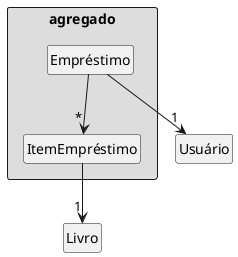 @startuml
hide empty members
hide circle
class Usuário
package agregado <<Rectangle>> #DDDDDD {
  class Empréstimo 
  class ItemEmpréstimo
}
class Livro
Empréstimo --> "1" Usuário
Empréstimo --> "*" ItemEmpréstimo
ItemEmpréstimo --> "1" Livro
@enduml
